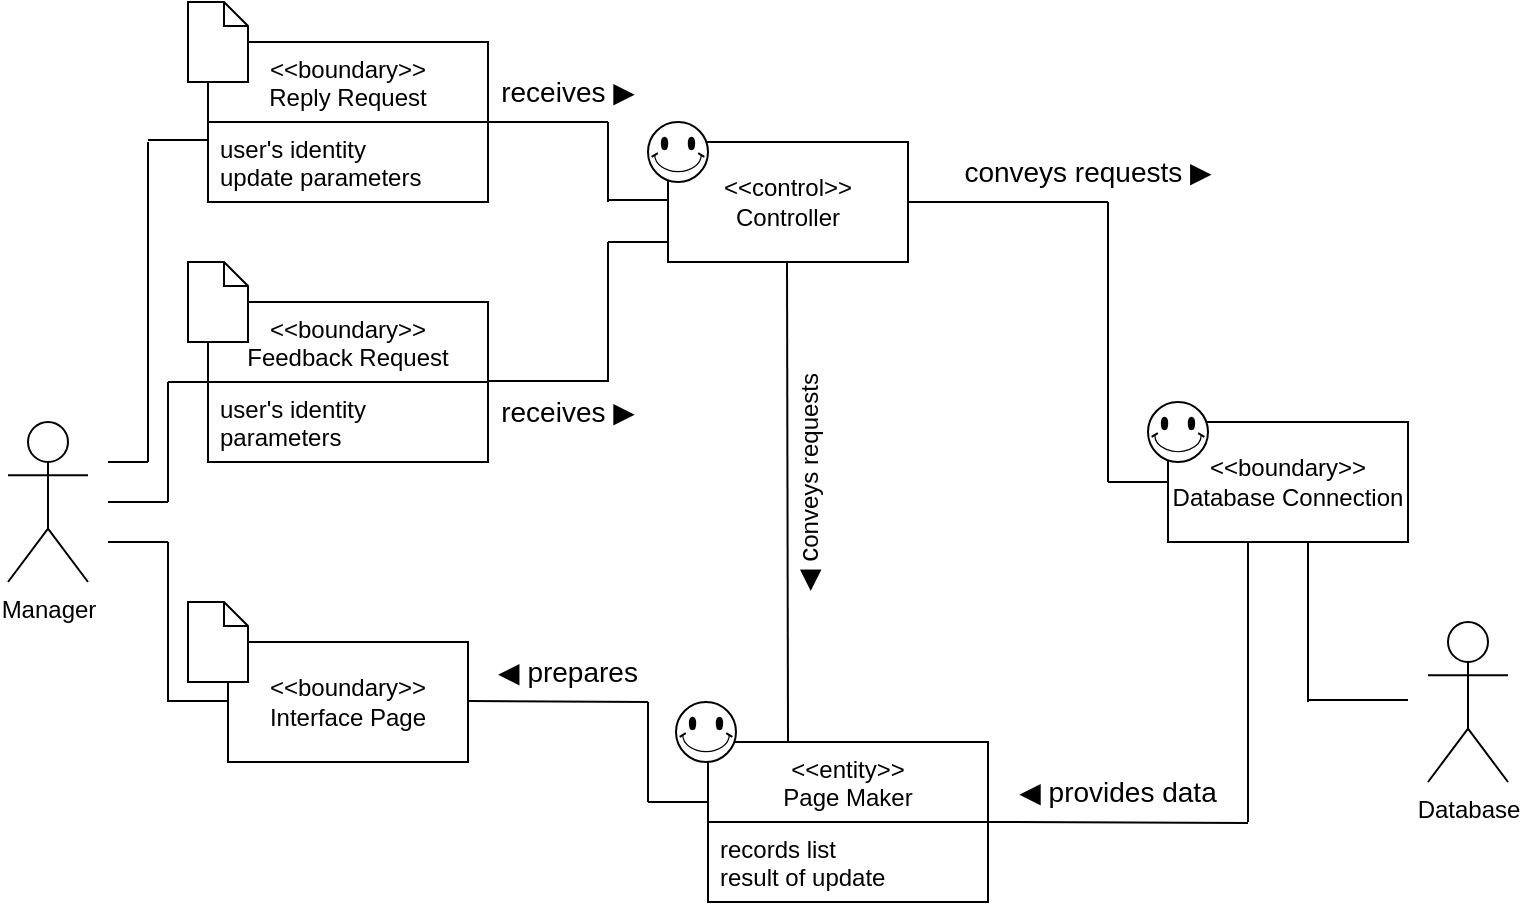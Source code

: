 <mxfile version="14.6.6" type="device"><diagram id="I2hK54iAAc3-XEKl8uo2" name="Page-1"><mxGraphModel dx="946" dy="645" grid="1" gridSize="10" guides="1" tooltips="1" connect="1" arrows="1" fold="1" page="1" pageScale="1" pageWidth="827" pageHeight="1169" math="0" shadow="0"><root><mxCell id="0"/><mxCell id="1" parent="0"/><mxCell id="9e36r-SvWrYG6-39WmHe-1" value="Manager" style="shape=umlActor;verticalLabelPosition=bottom;verticalAlign=top;html=1;outlineConnect=0;" vertex="1" parent="1"><mxGeometry x="30" y="300" width="40" height="80" as="geometry"/></mxCell><mxCell id="9e36r-SvWrYG6-39WmHe-2" value="" style="endArrow=none;html=1;" edge="1" parent="1"><mxGeometry width="50" height="50" relative="1" as="geometry"><mxPoint x="80" y="340" as="sourcePoint"/><mxPoint x="110" y="340" as="targetPoint"/></mxGeometry></mxCell><mxCell id="9e36r-SvWrYG6-39WmHe-3" value="" style="endArrow=none;html=1;" edge="1" parent="1"><mxGeometry width="50" height="50" relative="1" as="geometry"><mxPoint x="110" y="280" as="sourcePoint"/><mxPoint x="140" y="280" as="targetPoint"/></mxGeometry></mxCell><mxCell id="9e36r-SvWrYG6-39WmHe-4" value="&amp;lt;&amp;lt;boundary&amp;gt;&amp;gt;&lt;br style=&quot;padding: 0px ; margin: 0px&quot;&gt;Interface Page" style="rounded=0;whiteSpace=wrap;html=1;" vertex="1" parent="1"><mxGeometry x="140" y="410" width="120" height="60" as="geometry"/></mxCell><mxCell id="9e36r-SvWrYG6-39WmHe-5" value="" style="endArrow=none;html=1;" edge="1" parent="1"><mxGeometry width="50" height="50" relative="1" as="geometry"><mxPoint x="80" y="360" as="sourcePoint"/><mxPoint x="110" y="360" as="targetPoint"/></mxGeometry></mxCell><mxCell id="9e36r-SvWrYG6-39WmHe-6" value="" style="endArrow=none;html=1;" edge="1" parent="1"><mxGeometry width="50" height="50" relative="1" as="geometry"><mxPoint x="110" y="440" as="sourcePoint"/><mxPoint x="110" y="360" as="targetPoint"/></mxGeometry></mxCell><mxCell id="9e36r-SvWrYG6-39WmHe-7" value="" style="endArrow=none;html=1;" edge="1" parent="1"><mxGeometry width="50" height="50" relative="1" as="geometry"><mxPoint x="110" y="439.5" as="sourcePoint"/><mxPoint x="140" y="439.5" as="targetPoint"/></mxGeometry></mxCell><mxCell id="9e36r-SvWrYG6-39WmHe-8" value="" style="endArrow=none;html=1;" edge="1" parent="1"><mxGeometry width="50" height="50" relative="1" as="geometry"><mxPoint x="110" y="340" as="sourcePoint"/><mxPoint x="110" y="280" as="targetPoint"/></mxGeometry></mxCell><mxCell id="9e36r-SvWrYG6-39WmHe-10" value="&amp;lt;&amp;lt;control&amp;gt;&amp;gt;&lt;br&gt;Controller" style="rounded=0;whiteSpace=wrap;html=1;" vertex="1" parent="1"><mxGeometry x="360" y="160" width="120" height="60" as="geometry"/></mxCell><mxCell id="9e36r-SvWrYG6-39WmHe-11" value="" style="endArrow=none;html=1;" edge="1" parent="1"><mxGeometry width="50" height="50" relative="1" as="geometry"><mxPoint x="330" y="280" as="sourcePoint"/><mxPoint x="330" y="210" as="targetPoint"/></mxGeometry></mxCell><mxCell id="9e36r-SvWrYG6-39WmHe-12" value="" style="endArrow=none;html=1;" edge="1" parent="1"><mxGeometry width="50" height="50" relative="1" as="geometry"><mxPoint x="330" y="210" as="sourcePoint"/><mxPoint x="360" y="210" as="targetPoint"/></mxGeometry></mxCell><mxCell id="9e36r-SvWrYG6-39WmHe-13" value="&lt;font style=&quot;font-size: 14px&quot;&gt;receives ▶&lt;/font&gt;" style="text;html=1;strokeColor=none;fillColor=none;align=center;verticalAlign=middle;whiteSpace=wrap;rounded=0;" vertex="1" parent="1"><mxGeometry x="270" y="280" width="80" height="30" as="geometry"/></mxCell><mxCell id="9e36r-SvWrYG6-39WmHe-14" value="" style="endArrow=none;html=1;" edge="1" parent="1"><mxGeometry width="50" height="50" relative="1" as="geometry"><mxPoint x="260" y="439.5" as="sourcePoint"/><mxPoint x="350" y="440" as="targetPoint"/></mxGeometry></mxCell><mxCell id="9e36r-SvWrYG6-39WmHe-15" value="" style="endArrow=none;html=1;" edge="1" parent="1"><mxGeometry width="50" height="50" relative="1" as="geometry"><mxPoint x="350" y="490" as="sourcePoint"/><mxPoint x="350" y="440" as="targetPoint"/></mxGeometry></mxCell><mxCell id="9e36r-SvWrYG6-39WmHe-16" value="" style="endArrow=none;html=1;" edge="1" parent="1"><mxGeometry width="50" height="50" relative="1" as="geometry"><mxPoint x="350" y="490" as="sourcePoint"/><mxPoint x="380" y="490" as="targetPoint"/></mxGeometry></mxCell><mxCell id="9e36r-SvWrYG6-39WmHe-17" value="&lt;span style=&quot;font-family: , &amp;#34;consolas&amp;#34; , &amp;#34;liberation mono&amp;#34; , &amp;#34;menlo&amp;#34; , monospace&quot;&gt;&lt;font style=&quot;font-size: 14px&quot;&gt;◀ prepares&lt;/font&gt;&lt;/span&gt;" style="text;html=1;strokeColor=none;fillColor=none;align=center;verticalAlign=middle;whiteSpace=wrap;rounded=0;" vertex="1" parent="1"><mxGeometry x="270" y="410" width="80" height="30" as="geometry"/></mxCell><mxCell id="9e36r-SvWrYG6-39WmHe-18" value="" style="endArrow=none;html=1;" edge="1" parent="1"><mxGeometry width="50" height="50" relative="1" as="geometry"><mxPoint x="420" y="460" as="sourcePoint"/><mxPoint x="419.5" y="220" as="targetPoint"/></mxGeometry></mxCell><mxCell id="9e36r-SvWrYG6-39WmHe-19" value="&lt;span style=&quot;font-size: 14px&quot;&gt;◀ c&lt;/span&gt;onveys requests" style="text;html=1;strokeColor=none;fillColor=none;align=center;verticalAlign=middle;whiteSpace=wrap;rounded=0;rotation=-90;" vertex="1" parent="1"><mxGeometry x="350" y="320" width="160" height="20" as="geometry"/></mxCell><mxCell id="9e36r-SvWrYG6-39WmHe-20" value="" style="verticalLabelPosition=bottom;verticalAlign=top;html=1;shape=mxgraph.basic.smiley" vertex="1" parent="1"><mxGeometry x="350" y="150" width="30" height="30" as="geometry"/></mxCell><mxCell id="9e36r-SvWrYG6-39WmHe-22" value="&amp;lt;&amp;lt;boundary&amp;gt;&amp;gt;&lt;br style=&quot;padding: 0px ; margin: 0px&quot;&gt;Database Connection" style="rounded=0;whiteSpace=wrap;html=1;" vertex="1" parent="1"><mxGeometry x="610" y="300" width="120" height="60" as="geometry"/></mxCell><mxCell id="9e36r-SvWrYG6-39WmHe-23" value="" style="endArrow=none;html=1;" edge="1" parent="1"><mxGeometry width="50" height="50" relative="1" as="geometry"><mxPoint x="580" y="330" as="sourcePoint"/><mxPoint x="610" y="330" as="targetPoint"/></mxGeometry></mxCell><mxCell id="9e36r-SvWrYG6-39WmHe-24" value="" style="verticalLabelPosition=bottom;verticalAlign=top;html=1;shape=mxgraph.basic.smiley" vertex="1" parent="1"><mxGeometry x="600" y="290" width="30" height="30" as="geometry"/></mxCell><mxCell id="9e36r-SvWrYG6-39WmHe-25" value="" style="endArrow=none;html=1;" edge="1" parent="1"><mxGeometry width="50" height="50" relative="1" as="geometry"><mxPoint x="580" y="190" as="sourcePoint"/><mxPoint x="480" y="190" as="targetPoint"/></mxGeometry></mxCell><mxCell id="9e36r-SvWrYG6-39WmHe-26" value="" style="endArrow=none;html=1;" edge="1" parent="1"><mxGeometry width="50" height="50" relative="1" as="geometry"><mxPoint x="580" y="330" as="sourcePoint"/><mxPoint x="580" y="190" as="targetPoint"/></mxGeometry></mxCell><mxCell id="9e36r-SvWrYG6-39WmHe-27" value="&lt;font style=&quot;font-size: 14px&quot;&gt;conveys requests ▶&lt;/font&gt;" style="text;html=1;strokeColor=none;fillColor=none;align=center;verticalAlign=middle;whiteSpace=wrap;rounded=0;" vertex="1" parent="1"><mxGeometry x="500" y="160" width="140" height="30" as="geometry"/></mxCell><mxCell id="9e36r-SvWrYG6-39WmHe-28" value="&lt;&lt;entity&gt;&gt;&#10;Page Maker" style="swimlane;fontStyle=0;childLayout=stackLayout;horizontal=1;startSize=40;fillColor=none;horizontalStack=0;resizeParent=1;resizeParentMax=0;resizeLast=0;collapsible=1;marginBottom=0;" vertex="1" parent="1"><mxGeometry x="380" y="460" width="140" height="80" as="geometry"/></mxCell><mxCell id="9e36r-SvWrYG6-39WmHe-29" value="records list&#10;result of update" style="text;strokeColor=none;fillColor=none;align=left;verticalAlign=top;spacingLeft=4;spacingRight=4;overflow=hidden;rotatable=0;points=[[0,0.5],[1,0.5]];portConstraint=eastwest;" vertex="1" parent="9e36r-SvWrYG6-39WmHe-28"><mxGeometry y="40" width="140" height="40" as="geometry"/></mxCell><mxCell id="9e36r-SvWrYG6-39WmHe-30" value="" style="endArrow=none;html=1;" edge="1" parent="1"><mxGeometry width="50" height="50" relative="1" as="geometry"><mxPoint x="650" y="500" as="sourcePoint"/><mxPoint x="650" y="360" as="targetPoint"/></mxGeometry></mxCell><mxCell id="9e36r-SvWrYG6-39WmHe-31" value="" style="endArrow=none;html=1;" edge="1" parent="1"><mxGeometry width="50" height="50" relative="1" as="geometry"><mxPoint x="650" y="500.5" as="sourcePoint"/><mxPoint x="520" y="500" as="targetPoint"/></mxGeometry></mxCell><mxCell id="9e36r-SvWrYG6-39WmHe-32" value="&lt;span style=&quot;font-family: , &amp;#34;consolas&amp;#34; , &amp;#34;liberation mono&amp;#34; , &amp;#34;menlo&amp;#34; , monospace&quot;&gt;&lt;font style=&quot;font-size: 14px&quot;&gt;◀ provides data&lt;/font&gt;&lt;/span&gt;" style="text;html=1;strokeColor=none;fillColor=none;align=center;verticalAlign=middle;whiteSpace=wrap;rounded=0;" vertex="1" parent="1"><mxGeometry x="530" y="470" width="110" height="30" as="geometry"/></mxCell><mxCell id="9e36r-SvWrYG6-39WmHe-33" value="" style="endArrow=none;html=1;" edge="1" parent="1"><mxGeometry width="50" height="50" relative="1" as="geometry"><mxPoint x="680" y="439" as="sourcePoint"/><mxPoint x="730" y="439" as="targetPoint"/></mxGeometry></mxCell><mxCell id="9e36r-SvWrYG6-39WmHe-34" value="" style="endArrow=none;html=1;" edge="1" parent="1"><mxGeometry width="50" height="50" relative="1" as="geometry"><mxPoint x="680" y="440" as="sourcePoint"/><mxPoint x="680" y="360" as="targetPoint"/></mxGeometry></mxCell><mxCell id="9e36r-SvWrYG6-39WmHe-35" value="Database" style="shape=umlActor;verticalLabelPosition=bottom;verticalAlign=top;html=1;outlineConnect=0;" vertex="1" parent="1"><mxGeometry x="740" y="400" width="40" height="80" as="geometry"/></mxCell><mxCell id="9e36r-SvWrYG6-39WmHe-36" value="&lt;&lt;boundary&gt;&gt;&#10;Feedback Request" style="swimlane;fontStyle=0;childLayout=stackLayout;horizontal=1;startSize=40;fillColor=none;horizontalStack=0;resizeParent=1;resizeParentMax=0;resizeLast=0;collapsible=1;marginBottom=0;" vertex="1" parent="1"><mxGeometry x="130" y="240" width="140" height="80" as="geometry"/></mxCell><mxCell id="9e36r-SvWrYG6-39WmHe-37" value="user's identity&#10;parameters" style="text;strokeColor=none;fillColor=none;align=left;verticalAlign=top;spacingLeft=4;spacingRight=4;overflow=hidden;rotatable=0;points=[[0,0.5],[1,0.5]];portConstraint=eastwest;" vertex="1" parent="9e36r-SvWrYG6-39WmHe-36"><mxGeometry y="40" width="140" height="40" as="geometry"/></mxCell><mxCell id="9e36r-SvWrYG6-39WmHe-38" value="" style="shape=note;size=12;whiteSpace=wrap;html=1;" vertex="1" parent="1"><mxGeometry x="120" y="220" width="30" height="40" as="geometry"/></mxCell><mxCell id="9e36r-SvWrYG6-39WmHe-39" value="" style="verticalLabelPosition=bottom;verticalAlign=top;html=1;shape=mxgraph.basic.smiley;fillColor=#FFFFFF;" vertex="1" parent="1"><mxGeometry x="364" y="440" width="30" height="30" as="geometry"/></mxCell><mxCell id="9e36r-SvWrYG6-39WmHe-40" value="&lt;&lt;boundary&gt;&gt;&#10;Reply Request" style="swimlane;fontStyle=0;childLayout=stackLayout;horizontal=1;startSize=40;fillColor=none;horizontalStack=0;resizeParent=1;resizeParentMax=0;resizeLast=0;collapsible=1;marginBottom=0;" vertex="1" parent="1"><mxGeometry x="130" y="110" width="140" height="80" as="geometry"/></mxCell><mxCell id="9e36r-SvWrYG6-39WmHe-41" value="user's identity&#10;update parameters" style="text;strokeColor=none;fillColor=none;align=left;verticalAlign=top;spacingLeft=4;spacingRight=4;overflow=hidden;rotatable=0;points=[[0,0.5],[1,0.5]];portConstraint=eastwest;" vertex="1" parent="9e36r-SvWrYG6-39WmHe-40"><mxGeometry y="40" width="140" height="40" as="geometry"/></mxCell><mxCell id="9e36r-SvWrYG6-39WmHe-43" value="" style="shape=note;size=12;whiteSpace=wrap;html=1;" vertex="1" parent="1"><mxGeometry x="120" y="390" width="30" height="40" as="geometry"/></mxCell><mxCell id="9e36r-SvWrYG6-39WmHe-44" value="" style="shape=note;size=12;whiteSpace=wrap;html=1;" vertex="1" parent="1"><mxGeometry x="120" y="90" width="30" height="40" as="geometry"/></mxCell><mxCell id="9e36r-SvWrYG6-39WmHe-45" value="" style="endArrow=none;html=1;" edge="1" parent="1"><mxGeometry width="50" height="50" relative="1" as="geometry"><mxPoint x="80" y="320" as="sourcePoint"/><mxPoint x="100" y="320" as="targetPoint"/></mxGeometry></mxCell><mxCell id="9e36r-SvWrYG6-39WmHe-46" value="" style="endArrow=none;html=1;" edge="1" parent="1"><mxGeometry width="50" height="50" relative="1" as="geometry"><mxPoint x="100" y="320" as="sourcePoint"/><mxPoint x="100" y="160" as="targetPoint"/></mxGeometry></mxCell><mxCell id="9e36r-SvWrYG6-39WmHe-47" value="" style="endArrow=none;html=1;" edge="1" parent="1"><mxGeometry width="50" height="50" relative="1" as="geometry"><mxPoint x="100" y="159" as="sourcePoint"/><mxPoint x="130" y="159" as="targetPoint"/></mxGeometry></mxCell><mxCell id="9e36r-SvWrYG6-39WmHe-49" value="" style="endArrow=none;html=1;" edge="1" parent="1"><mxGeometry width="50" height="50" relative="1" as="geometry"><mxPoint x="270" y="150" as="sourcePoint"/><mxPoint x="330" y="150" as="targetPoint"/></mxGeometry></mxCell><mxCell id="9e36r-SvWrYG6-39WmHe-50" value="" style="endArrow=none;html=1;" edge="1" parent="1"><mxGeometry width="50" height="50" relative="1" as="geometry"><mxPoint x="330" y="190" as="sourcePoint"/><mxPoint x="330" y="150" as="targetPoint"/></mxGeometry></mxCell><mxCell id="9e36r-SvWrYG6-39WmHe-52" value="" style="endArrow=none;html=1;" edge="1" parent="1"><mxGeometry width="50" height="50" relative="1" as="geometry"><mxPoint x="270" y="279.5" as="sourcePoint"/><mxPoint x="330" y="279.5" as="targetPoint"/></mxGeometry></mxCell><mxCell id="9e36r-SvWrYG6-39WmHe-54" value="" style="endArrow=none;html=1;" edge="1" parent="1"><mxGeometry width="50" height="50" relative="1" as="geometry"><mxPoint x="330" y="189" as="sourcePoint"/><mxPoint x="360" y="189" as="targetPoint"/></mxGeometry></mxCell><mxCell id="9e36r-SvWrYG6-39WmHe-55" value="&lt;font style=&quot;font-size: 14px&quot;&gt;receives ▶&lt;/font&gt;" style="text;html=1;strokeColor=none;fillColor=none;align=center;verticalAlign=middle;whiteSpace=wrap;rounded=0;" vertex="1" parent="1"><mxGeometry x="270" y="120" width="80" height="30" as="geometry"/></mxCell></root></mxGraphModel></diagram></mxfile>
